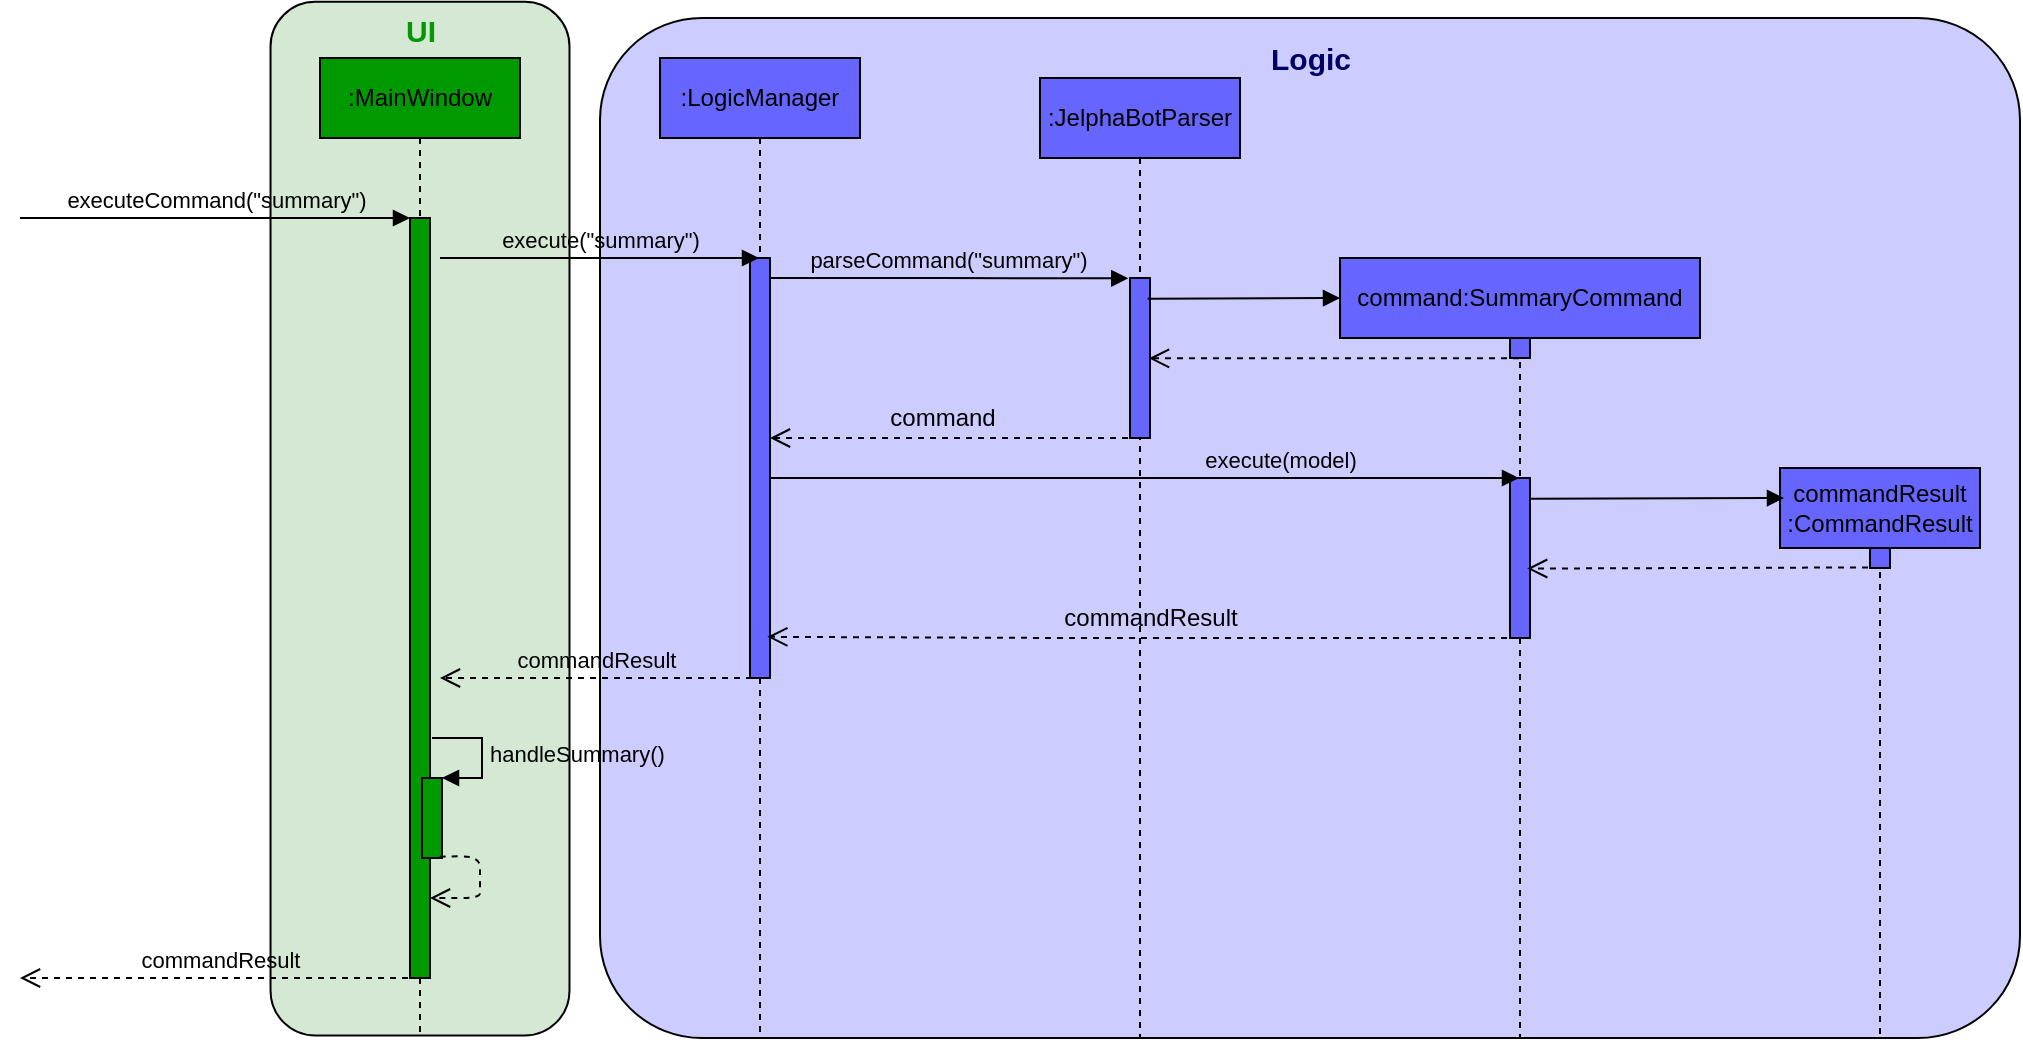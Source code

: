 <mxfile version="12.9.9" type="device"><diagram name="Page-1" id="13e1069c-82ec-6db2-03f1-153e76fe0fe0"><mxGraphModel dx="1006" dy="636" grid="1" gridSize="10" guides="1" tooltips="1" connect="1" arrows="1" fold="1" page="1" pageScale="1" pageWidth="1100" pageHeight="850" background="#ffffff" math="0" shadow="0"><root><mxCell id="0"/><mxCell id="1" parent="0"/><mxCell id="XIMg-hXaSXd9ASsC19z6-50" value="" style="rounded=1;whiteSpace=wrap;html=1;shadow=0;fillColor=#CCCCFF;arcSize=10;" parent="1" vertex="1"><mxGeometry x="310" y="50" width="710" height="510" as="geometry"/></mxCell><mxCell id="XIMg-hXaSXd9ASsC19z6-1" value="" style="rounded=1;whiteSpace=wrap;html=1;shadow=0;rotation=-90;fillColor=#D5E8D4;" parent="1" vertex="1"><mxGeometry x="-38.43" y="225.59" width="516.87" height="149.48" as="geometry"/></mxCell><mxCell id="XIMg-hXaSXd9ASsC19z6-4" value=":MainWindow" style="shape=umlLifeline;perimeter=lifelinePerimeter;whiteSpace=wrap;html=1;container=1;collapsible=0;recursiveResize=0;outlineConnect=0;shadow=0;fillColor=#009900;" parent="1" vertex="1"><mxGeometry x="170" y="70" width="100" height="490" as="geometry"/></mxCell><mxCell id="XIMg-hXaSXd9ASsC19z6-5" value="" style="html=1;points=[];perimeter=orthogonalPerimeter;shadow=0;fillColor=#009900;" parent="1" vertex="1"><mxGeometry x="215" y="150" width="10" height="380" as="geometry"/></mxCell><mxCell id="XIMg-hXaSXd9ASsC19z6-6" value="executeCommand(&quot;summary&quot;)" style="html=1;verticalAlign=bottom;endArrow=block;fillColor=#4D9900;labelBackgroundColor=none;" parent="1" edge="1"><mxGeometry width="80" relative="1" as="geometry"><mxPoint x="20" y="150" as="sourcePoint"/><mxPoint x="215" y="150" as="targetPoint"/></mxGeometry></mxCell><mxCell id="XIMg-hXaSXd9ASsC19z6-10" value="" style="html=1;points=[];perimeter=orthogonalPerimeter;shadow=0;fillColor=#009900;" parent="1" vertex="1"><mxGeometry x="221" y="430" width="10" height="40" as="geometry"/></mxCell><mxCell id="XIMg-hXaSXd9ASsC19z6-11" value="handleSummary()" style="edgeStyle=orthogonalEdgeStyle;html=1;align=left;spacingLeft=2;endArrow=block;rounded=0;entryX=1;entryY=0;fillColor=#4D9900;labelBackgroundColor=none;" parent="1" target="XIMg-hXaSXd9ASsC19z6-10" edge="1"><mxGeometry relative="1" as="geometry"><mxPoint x="226" y="410" as="sourcePoint"/><Array as="points"><mxPoint x="251" y="410"/><mxPoint x="251" y="430"/></Array></mxGeometry></mxCell><mxCell id="XIMg-hXaSXd9ASsC19z6-12" value="&lt;font style=&quot;font-size: 15px&quot; color=&quot;#009900&quot;&gt;&lt;b&gt;UI&lt;/b&gt;&lt;/font&gt;" style="text;html=1;align=center;verticalAlign=middle;resizable=0;points=[];autosize=1;" parent="1" vertex="1"><mxGeometry x="205" y="46" width="30" height="20" as="geometry"/></mxCell><mxCell id="XIMg-hXaSXd9ASsC19z6-16" value="" style="html=1;verticalAlign=bottom;endArrow=open;dashed=1;endSize=8;fillColor=#4D9900;exitX=0.883;exitY=0.983;exitDx=0;exitDy=0;exitPerimeter=0;" parent="1" source="XIMg-hXaSXd9ASsC19z6-10" edge="1"><mxGeometry x="-0.3" y="-20" relative="1" as="geometry"><mxPoint x="305" y="490" as="sourcePoint"/><mxPoint x="225" y="490" as="targetPoint"/><Array as="points"><mxPoint x="250" y="469"/><mxPoint x="250" y="480"/><mxPoint x="250" y="490"/><mxPoint x="250" y="490"/></Array><mxPoint x="40" as="offset"/></mxGeometry></mxCell><mxCell id="XIMg-hXaSXd9ASsC19z6-17" value=":LogicManager" style="shape=umlLifeline;perimeter=lifelinePerimeter;whiteSpace=wrap;html=1;container=1;collapsible=0;recursiveResize=0;outlineConnect=0;shadow=0;fillColor=#6666FF;" parent="1" vertex="1"><mxGeometry x="340" y="70" width="100" height="490" as="geometry"/></mxCell><mxCell id="XIMg-hXaSXd9ASsC19z6-19" value="" style="html=1;points=[];perimeter=orthogonalPerimeter;shadow=0;fillColor=#6666FF;" parent="XIMg-hXaSXd9ASsC19z6-17" vertex="1"><mxGeometry x="45" y="100" width="10" height="210" as="geometry"/></mxCell><mxCell id="XIMg-hXaSXd9ASsC19z6-18" value="execute(&quot;summary&quot;)" style="html=1;verticalAlign=bottom;endArrow=block;fillColor=#4D9900;labelBackgroundColor=none;" parent="1" target="XIMg-hXaSXd9ASsC19z6-17" edge="1"><mxGeometry width="80" relative="1" as="geometry"><mxPoint x="230" y="170" as="sourcePoint"/><mxPoint x="310" y="170" as="targetPoint"/></mxGeometry></mxCell><mxCell id="XIMg-hXaSXd9ASsC19z6-21" value=":JelphaBotParser" style="shape=umlLifeline;perimeter=lifelinePerimeter;whiteSpace=wrap;html=1;container=1;collapsible=0;recursiveResize=0;outlineConnect=0;shadow=0;fillColor=#6666FF;" parent="1" vertex="1"><mxGeometry x="530" y="80" width="100" height="480" as="geometry"/></mxCell><mxCell id="XIMg-hXaSXd9ASsC19z6-22" value="" style="html=1;points=[];perimeter=orthogonalPerimeter;shadow=0;fillColor=#6666FF;" parent="XIMg-hXaSXd9ASsC19z6-21" vertex="1"><mxGeometry x="45" y="100" width="10" height="80" as="geometry"/></mxCell><mxCell id="XIMg-hXaSXd9ASsC19z6-26" value="" style="html=1;verticalAlign=bottom;endArrow=block;fillColor=#4D9900;exitX=0.886;exitY=0.13;exitDx=0;exitDy=0;exitPerimeter=0;" parent="XIMg-hXaSXd9ASsC19z6-21" source="XIMg-hXaSXd9ASsC19z6-22" edge="1"><mxGeometry width="80" relative="1" as="geometry"><mxPoint x="60" y="110" as="sourcePoint"/><mxPoint x="150" y="110" as="targetPoint"/></mxGeometry></mxCell><mxCell id="XIMg-hXaSXd9ASsC19z6-25" value="command:SummaryCommand" style="shape=umlLifeline;perimeter=lifelinePerimeter;whiteSpace=wrap;html=1;container=1;collapsible=0;recursiveResize=0;outlineConnect=0;shadow=0;fillColor=#6666FF;" parent="1" vertex="1"><mxGeometry x="680" y="170" width="180" height="390" as="geometry"/></mxCell><mxCell id="XIMg-hXaSXd9ASsC19z6-27" value="" style="html=1;points=[];perimeter=orthogonalPerimeter;shadow=0;fillColor=#6666FF;" parent="XIMg-hXaSXd9ASsC19z6-25" vertex="1"><mxGeometry x="85" y="40" width="10" height="10" as="geometry"/></mxCell><mxCell id="XIMg-hXaSXd9ASsC19z6-32" value="" style="html=1;points=[];perimeter=orthogonalPerimeter;shadow=0;fillColor=#6666FF;" parent="XIMg-hXaSXd9ASsC19z6-25" vertex="1"><mxGeometry x="85" y="110" width="10" height="80" as="geometry"/></mxCell><mxCell id="XIMg-hXaSXd9ASsC19z6-29" value="" style="html=1;verticalAlign=bottom;endArrow=open;dashed=1;endSize=8;fillColor=#4D9900;entryX=0.948;entryY=0.502;entryDx=0;entryDy=0;entryPerimeter=0;" parent="1" source="XIMg-hXaSXd9ASsC19z6-25" target="XIMg-hXaSXd9ASsC19z6-22" edge="1"><mxGeometry relative="1" as="geometry"><mxPoint x="740" y="220" as="sourcePoint"/><mxPoint x="590" y="220" as="targetPoint"/></mxGeometry></mxCell><mxCell id="XIMg-hXaSXd9ASsC19z6-30" value="" style="html=1;verticalAlign=bottom;endArrow=open;dashed=1;endSize=8;fillColor=#4D9900;" parent="1" target="XIMg-hXaSXd9ASsC19z6-19" edge="1"><mxGeometry relative="1" as="geometry"><mxPoint x="580" y="260" as="sourcePoint"/><mxPoint x="500" y="260" as="targetPoint"/></mxGeometry></mxCell><mxCell id="XIMg-hXaSXd9ASsC19z6-34" value="command" style="text;html=1;align=center;verticalAlign=middle;resizable=0;points=[];labelBackgroundColor=none;" parent="XIMg-hXaSXd9ASsC19z6-30" vertex="1" connectable="0"><mxGeometry x="0.069" y="-1" relative="1" as="geometry"><mxPoint y="-9" as="offset"/></mxGeometry></mxCell><mxCell id="XIMg-hXaSXd9ASsC19z6-31" value="execute(model)" style="html=1;verticalAlign=bottom;endArrow=block;fillColor=#4D9900;labelBackgroundColor=none;" parent="1" source="XIMg-hXaSXd9ASsC19z6-19" target="XIMg-hXaSXd9ASsC19z6-25" edge="1"><mxGeometry x="0.362" width="80" relative="1" as="geometry"><mxPoint x="400" y="290" as="sourcePoint"/><mxPoint x="480" y="290" as="targetPoint"/><Array as="points"><mxPoint x="570" y="280"/></Array><mxPoint as="offset"/></mxGeometry></mxCell><mxCell id="XIMg-hXaSXd9ASsC19z6-35" value="" style="html=1;verticalAlign=bottom;endArrow=open;dashed=1;endSize=8;fillColor=#4D9900;entryX=0.867;entryY=0.902;entryDx=0;entryDy=0;entryPerimeter=0;" parent="1" source="XIMg-hXaSXd9ASsC19z6-25" target="XIMg-hXaSXd9ASsC19z6-19" edge="1"><mxGeometry x="0.208" y="-160" relative="1" as="geometry"><mxPoint x="580" y="360" as="sourcePoint"/><mxPoint x="400" y="359" as="targetPoint"/><Array as="points"><mxPoint x="540" y="360"/></Array><mxPoint x="160" y="160" as="offset"/></mxGeometry></mxCell><mxCell id="XIMg-hXaSXd9ASsC19z6-42" value="commandResult" style="text;html=1;align=center;verticalAlign=middle;resizable=0;points=[];labelBackgroundColor=none;" parent="XIMg-hXaSXd9ASsC19z6-35" vertex="1" connectable="0"><mxGeometry x="0.224" y="-158" relative="1" as="geometry"><mxPoint x="44.87" y="148" as="offset"/></mxGeometry></mxCell><mxCell id="XIMg-hXaSXd9ASsC19z6-39" value="commandResult&lt;br&gt;:CommandResult" style="shape=umlLifeline;perimeter=lifelinePerimeter;whiteSpace=wrap;html=1;container=1;collapsible=0;recursiveResize=0;outlineConnect=0;shadow=0;fillColor=#6666FF;" parent="1" vertex="1"><mxGeometry x="900" y="275" width="100" height="285" as="geometry"/></mxCell><mxCell id="XIMg-hXaSXd9ASsC19z6-40" value="" style="html=1;points=[];perimeter=orthogonalPerimeter;shadow=0;fillColor=#6666FF;" parent="XIMg-hXaSXd9ASsC19z6-39" vertex="1"><mxGeometry x="45" y="40" width="10" height="10" as="geometry"/></mxCell><mxCell id="XIMg-hXaSXd9ASsC19z6-38" value="" style="html=1;verticalAlign=bottom;endArrow=block;fillColor=#4D9900;exitX=0.857;exitY=0.13;exitDx=0;exitDy=0;exitPerimeter=0;" parent="1" edge="1"><mxGeometry width="80" relative="1" as="geometry"><mxPoint x="775.57" y="290.4" as="sourcePoint"/><mxPoint x="902" y="290" as="targetPoint"/></mxGeometry></mxCell><mxCell id="XIMg-hXaSXd9ASsC19z6-41" value="" style="html=1;verticalAlign=bottom;endArrow=open;dashed=1;endSize=8;fillColor=#4D9900;entryX=0.857;entryY=0.566;entryDx=0;entryDy=0;entryPerimeter=0;" parent="1" target="XIMg-hXaSXd9ASsC19z6-32" edge="1"><mxGeometry relative="1" as="geometry"><mxPoint x="944" y="324.71" as="sourcePoint"/><mxPoint x="780" y="325" as="targetPoint"/></mxGeometry></mxCell><mxCell id="XIMg-hXaSXd9ASsC19z6-43" value="commandResult" style="html=1;verticalAlign=bottom;endArrow=open;dashed=1;endSize=8;fillColor=#4D9900;labelBackgroundColor=none;" parent="1" edge="1"><mxGeometry relative="1" as="geometry"><mxPoint x="386" y="380" as="sourcePoint"/><mxPoint x="230" y="380" as="targetPoint"/></mxGeometry></mxCell><mxCell id="XIMg-hXaSXd9ASsC19z6-45" value="commandResult" style="html=1;verticalAlign=bottom;endArrow=open;dashed=1;endSize=8;fillColor=#4D9900;labelBackgroundColor=none;" parent="1" edge="1"><mxGeometry relative="1" as="geometry"><mxPoint x="220" y="530" as="sourcePoint"/><mxPoint x="20" y="530" as="targetPoint"/></mxGeometry></mxCell><mxCell id="XIMg-hXaSXd9ASsC19z6-20" value="parseCommand(&quot;summary&quot;)" style="html=1;verticalAlign=bottom;endArrow=block;fillColor=#4D9900;entryX=-0.086;entryY=0.002;entryDx=0;entryDy=0;entryPerimeter=0;labelBackgroundColor=none;" parent="1" source="XIMg-hXaSXd9ASsC19z6-19" target="XIMg-hXaSXd9ASsC19z6-22" edge="1"><mxGeometry width="80" relative="1" as="geometry"><mxPoint x="395" y="180" as="sourcePoint"/><mxPoint x="580" y="180" as="targetPoint"/><Array as="points"><mxPoint x="470" y="180"/></Array></mxGeometry></mxCell><mxCell id="IQnxj3ldLGJUBawRWkZv-1" value="&lt;font style=&quot;font-size: 15px&quot; color=&quot;#000066&quot;&gt;&lt;b&gt;Logic&lt;/b&gt;&lt;/font&gt;" style="text;html=1;align=center;verticalAlign=middle;resizable=0;points=[];autosize=1;" vertex="1" parent="1"><mxGeometry x="635" y="60" width="60" height="20" as="geometry"/></mxCell></root></mxGraphModel></diagram></mxfile>

